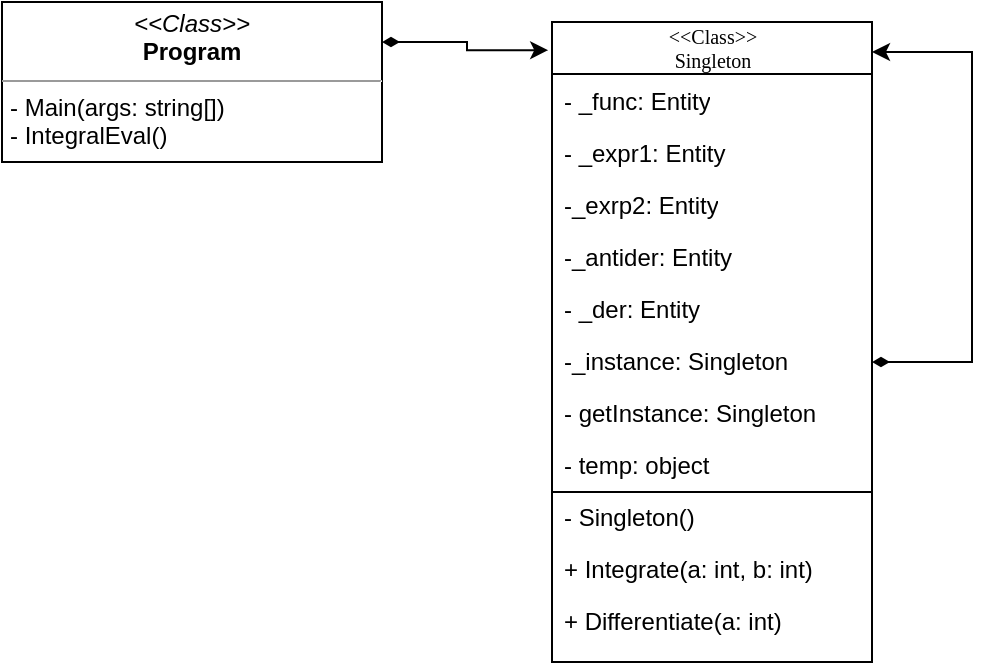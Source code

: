 <mxfile version="15.6.0" type="device"><diagram name="Page-1" id="c4acf3e9-155e-7222-9cf6-157b1a14988f"><mxGraphModel dx="460" dy="745" grid="1" gridSize="10" guides="1" tooltips="1" connect="1" arrows="1" fold="1" page="1" pageScale="1" pageWidth="850" pageHeight="1100" background="none" math="0" shadow="0"><root><mxCell id="0"/><mxCell id="1" parent="0"/><mxCell id="Xx5S8yvghpTgdQ8sDGtY-1" value="&amp;lt;&amp;lt;Class&amp;gt;&amp;gt;&lt;br&gt;Singleton" style="swimlane;html=1;fontStyle=0;childLayout=stackLayout;horizontal=1;startSize=26;fillColor=none;horizontalStack=0;resizeParent=1;resizeLast=0;collapsible=1;marginBottom=0;swimlaneFillColor=#ffffff;rounded=0;shadow=0;comic=0;labelBackgroundColor=none;strokeWidth=1;fontFamily=Verdana;fontSize=10;align=center;" vertex="1" parent="1"><mxGeometry x="510" y="60" width="160" height="320" as="geometry"/></mxCell><mxCell id="Xx5S8yvghpTgdQ8sDGtY-2" value="- _func: Entity&lt;br&gt;" style="text;html=1;strokeColor=none;fillColor=none;align=left;verticalAlign=top;spacingLeft=4;spacingRight=4;whiteSpace=wrap;overflow=hidden;rotatable=0;points=[[0,0.5],[1,0.5]];portConstraint=eastwest;" vertex="1" parent="Xx5S8yvghpTgdQ8sDGtY-1"><mxGeometry y="26" width="160" height="26" as="geometry"/></mxCell><mxCell id="Xx5S8yvghpTgdQ8sDGtY-3" value="- _expr1: Entity&lt;br&gt;" style="text;html=1;strokeColor=none;fillColor=none;align=left;verticalAlign=top;spacingLeft=4;spacingRight=4;whiteSpace=wrap;overflow=hidden;rotatable=0;points=[[0,0.5],[1,0.5]];portConstraint=eastwest;" vertex="1" parent="Xx5S8yvghpTgdQ8sDGtY-1"><mxGeometry y="52" width="160" height="26" as="geometry"/></mxCell><mxCell id="Xx5S8yvghpTgdQ8sDGtY-4" value="-_exrp2: Entity" style="text;html=1;strokeColor=none;fillColor=none;align=left;verticalAlign=top;spacingLeft=4;spacingRight=4;whiteSpace=wrap;overflow=hidden;rotatable=0;points=[[0,0.5],[1,0.5]];portConstraint=eastwest;" vertex="1" parent="Xx5S8yvghpTgdQ8sDGtY-1"><mxGeometry y="78" width="160" height="26" as="geometry"/></mxCell><mxCell id="Xx5S8yvghpTgdQ8sDGtY-10" value="-_antider: Entity" style="text;html=1;strokeColor=none;fillColor=none;align=left;verticalAlign=top;spacingLeft=4;spacingRight=4;whiteSpace=wrap;overflow=hidden;rotatable=0;points=[[0,0.5],[1,0.5]];portConstraint=eastwest;" vertex="1" parent="Xx5S8yvghpTgdQ8sDGtY-1"><mxGeometry y="104" width="160" height="26" as="geometry"/></mxCell><mxCell id="Xx5S8yvghpTgdQ8sDGtY-12" value="- _der: Entity" style="text;html=1;strokeColor=none;fillColor=none;align=left;verticalAlign=top;spacingLeft=4;spacingRight=4;whiteSpace=wrap;overflow=hidden;rotatable=0;points=[[0,0.5],[1,0.5]];portConstraint=eastwest;" vertex="1" parent="Xx5S8yvghpTgdQ8sDGtY-1"><mxGeometry y="130" width="160" height="26" as="geometry"/></mxCell><mxCell id="Xx5S8yvghpTgdQ8sDGtY-11" value="-_instance: Singleton" style="text;html=1;strokeColor=none;fillColor=none;align=left;verticalAlign=top;spacingLeft=4;spacingRight=4;whiteSpace=wrap;overflow=hidden;rotatable=0;points=[[0,0.5],[1,0.5]];portConstraint=eastwest;" vertex="1" parent="Xx5S8yvghpTgdQ8sDGtY-1"><mxGeometry y="156" width="160" height="26" as="geometry"/></mxCell><mxCell id="Xx5S8yvghpTgdQ8sDGtY-14" value="- getInstance: Singleton" style="text;html=1;strokeColor=none;fillColor=none;align=left;verticalAlign=top;spacingLeft=4;spacingRight=4;whiteSpace=wrap;overflow=hidden;rotatable=0;points=[[0,0.5],[1,0.5]];portConstraint=eastwest;" vertex="1" parent="Xx5S8yvghpTgdQ8sDGtY-1"><mxGeometry y="182" width="160" height="26" as="geometry"/></mxCell><mxCell id="Xx5S8yvghpTgdQ8sDGtY-13" value="- temp: object" style="text;html=1;strokeColor=none;fillColor=none;align=left;verticalAlign=top;spacingLeft=4;spacingRight=4;whiteSpace=wrap;overflow=hidden;rotatable=0;points=[[0,0.5],[1,0.5]];portConstraint=eastwest;" vertex="1" parent="Xx5S8yvghpTgdQ8sDGtY-1"><mxGeometry y="208" width="160" height="26" as="geometry"/></mxCell><mxCell id="Xx5S8yvghpTgdQ8sDGtY-15" value="" style="endArrow=none;html=1;rounded=0;exitX=0;exitY=1.038;exitDx=0;exitDy=0;exitPerimeter=0;" edge="1" parent="Xx5S8yvghpTgdQ8sDGtY-1" source="Xx5S8yvghpTgdQ8sDGtY-13"><mxGeometry width="50" height="50" relative="1" as="geometry"><mxPoint x="10" y="234" as="sourcePoint"/><mxPoint x="160" y="235" as="targetPoint"/></mxGeometry></mxCell><mxCell id="Xx5S8yvghpTgdQ8sDGtY-16" value="- Singleton()&lt;br&gt;" style="text;html=1;strokeColor=none;fillColor=none;align=left;verticalAlign=top;spacingLeft=4;spacingRight=4;whiteSpace=wrap;overflow=hidden;rotatable=0;points=[[0,0.5],[1,0.5]];portConstraint=eastwest;" vertex="1" parent="Xx5S8yvghpTgdQ8sDGtY-1"><mxGeometry y="234" width="160" height="26" as="geometry"/></mxCell><mxCell id="Xx5S8yvghpTgdQ8sDGtY-18" value="+ Integrate(a: int, b: int)" style="text;html=1;strokeColor=none;fillColor=none;align=left;verticalAlign=top;spacingLeft=4;spacingRight=4;whiteSpace=wrap;overflow=hidden;rotatable=0;points=[[0,0.5],[1,0.5]];portConstraint=eastwest;" vertex="1" parent="Xx5S8yvghpTgdQ8sDGtY-1"><mxGeometry y="260" width="160" height="26" as="geometry"/></mxCell><mxCell id="Xx5S8yvghpTgdQ8sDGtY-17" value="+ Differentiate(a: int)" style="text;html=1;strokeColor=none;fillColor=none;align=left;verticalAlign=top;spacingLeft=4;spacingRight=4;whiteSpace=wrap;overflow=hidden;rotatable=0;points=[[0,0.5],[1,0.5]];portConstraint=eastwest;" vertex="1" parent="Xx5S8yvghpTgdQ8sDGtY-1"><mxGeometry y="286" width="160" height="26" as="geometry"/></mxCell><mxCell id="Xx5S8yvghpTgdQ8sDGtY-5" value="&lt;p style=&quot;margin: 0px ; margin-top: 4px ; text-align: center&quot;&gt;&lt;i&gt;&amp;lt;&amp;lt;Class&amp;gt;&amp;gt;&lt;/i&gt;&lt;br&gt;&lt;b&gt;Program&lt;/b&gt;&lt;/p&gt;&lt;hr size=&quot;1&quot;&gt;&lt;p style=&quot;margin: 0px ; margin-left: 4px&quot;&gt;- Main(args: string[])&lt;/p&gt;&lt;p style=&quot;margin: 0px ; margin-left: 4px&quot;&gt;- IntegralEval()&lt;/p&gt;&lt;hr size=&quot;1&quot;&gt;&lt;p style=&quot;margin: 0px ; margin-left: 4px&quot;&gt;&lt;br&gt;&lt;/p&gt;" style="verticalAlign=top;align=left;overflow=fill;fontSize=12;fontFamily=Helvetica;html=1;rounded=0;shadow=0;comic=0;labelBackgroundColor=none;strokeWidth=1" vertex="1" parent="1"><mxGeometry x="235" y="50" width="190" height="80" as="geometry"/></mxCell><mxCell id="Xx5S8yvghpTgdQ8sDGtY-20" value="" style="endArrow=classic;html=1;rounded=0;startArrow=diamondThin;startFill=1;targetPerimeterSpacing=8;sourcePerimeterSpacing=-3;jumpSize=13;" edge="1" parent="1"><mxGeometry width="50" height="50" relative="1" as="geometry"><mxPoint x="670" y="230" as="sourcePoint"/><mxPoint x="670" y="75" as="targetPoint"/><Array as="points"><mxPoint x="720" y="230"/><mxPoint x="720" y="75"/></Array></mxGeometry></mxCell><mxCell id="Xx5S8yvghpTgdQ8sDGtY-21" style="edgeStyle=orthogonalEdgeStyle;rounded=0;jumpSize=13;orthogonalLoop=1;jettySize=auto;html=1;exitX=1;exitY=0.25;exitDx=0;exitDy=0;entryX=-0.012;entryY=0.044;entryDx=0;entryDy=0;entryPerimeter=0;startArrow=diamondThin;startFill=1;sourcePerimeterSpacing=-3;targetPerimeterSpacing=8;" edge="1" parent="1" source="Xx5S8yvghpTgdQ8sDGtY-5" target="Xx5S8yvghpTgdQ8sDGtY-1"><mxGeometry relative="1" as="geometry"/></mxCell></root></mxGraphModel></diagram></mxfile>